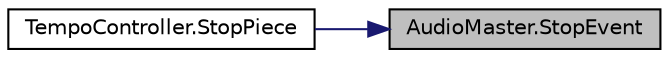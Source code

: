 digraph "AudioMaster.StopEvent"
{
 // LATEX_PDF_SIZE
  edge [fontname="Helvetica",fontsize="10",labelfontname="Helvetica",labelfontsize="10"];
  node [fontname="Helvetica",fontsize="10",shape=record];
  rankdir="RL";
  Node1 [label="AudioMaster.StopEvent",height=0.2,width=0.4,color="black", fillcolor="grey75", style="filled", fontcolor="black",tooltip=" "];
  Node1 -> Node2 [dir="back",color="midnightblue",fontsize="10",style="solid",fontname="Helvetica"];
  Node2 [label="TempoController.StopPiece",height=0.2,width=0.4,color="black", fillcolor="white", style="filled",URL="$class_tempo_controller.html#a70412da1e1ddadc4118592c139aa02e5",tooltip="Access Wwise functionality to pause current piece."];
}
